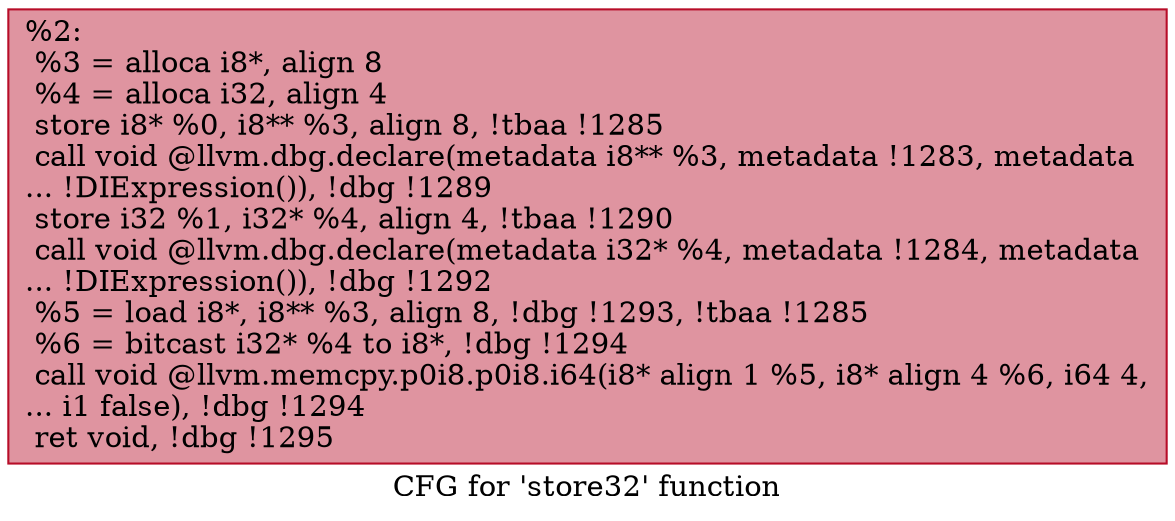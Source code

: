 digraph "CFG for 'store32' function" {
	label="CFG for 'store32' function";

	Node0x1e759c0 [shape=record,color="#b70d28ff", style=filled, fillcolor="#b70d2870",label="{%2:\l  %3 = alloca i8*, align 8\l  %4 = alloca i32, align 4\l  store i8* %0, i8** %3, align 8, !tbaa !1285\l  call void @llvm.dbg.declare(metadata i8** %3, metadata !1283, metadata\l... !DIExpression()), !dbg !1289\l  store i32 %1, i32* %4, align 4, !tbaa !1290\l  call void @llvm.dbg.declare(metadata i32* %4, metadata !1284, metadata\l... !DIExpression()), !dbg !1292\l  %5 = load i8*, i8** %3, align 8, !dbg !1293, !tbaa !1285\l  %6 = bitcast i32* %4 to i8*, !dbg !1294\l  call void @llvm.memcpy.p0i8.p0i8.i64(i8* align 1 %5, i8* align 4 %6, i64 4,\l... i1 false), !dbg !1294\l  ret void, !dbg !1295\l}"];
}
